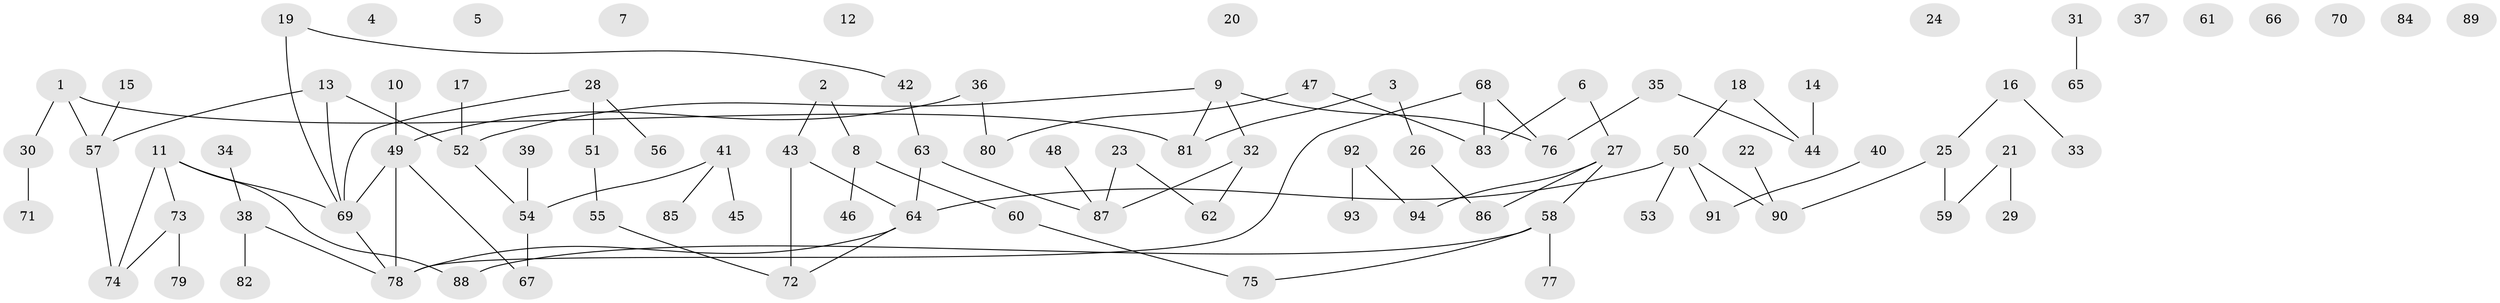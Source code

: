 // Generated by graph-tools (version 1.1) at 2025/25/03/09/25 03:25:18]
// undirected, 94 vertices, 96 edges
graph export_dot {
graph [start="1"]
  node [color=gray90,style=filled];
  1;
  2;
  3;
  4;
  5;
  6;
  7;
  8;
  9;
  10;
  11;
  12;
  13;
  14;
  15;
  16;
  17;
  18;
  19;
  20;
  21;
  22;
  23;
  24;
  25;
  26;
  27;
  28;
  29;
  30;
  31;
  32;
  33;
  34;
  35;
  36;
  37;
  38;
  39;
  40;
  41;
  42;
  43;
  44;
  45;
  46;
  47;
  48;
  49;
  50;
  51;
  52;
  53;
  54;
  55;
  56;
  57;
  58;
  59;
  60;
  61;
  62;
  63;
  64;
  65;
  66;
  67;
  68;
  69;
  70;
  71;
  72;
  73;
  74;
  75;
  76;
  77;
  78;
  79;
  80;
  81;
  82;
  83;
  84;
  85;
  86;
  87;
  88;
  89;
  90;
  91;
  92;
  93;
  94;
  1 -- 30;
  1 -- 57;
  1 -- 81;
  2 -- 8;
  2 -- 43;
  3 -- 26;
  3 -- 81;
  6 -- 27;
  6 -- 83;
  8 -- 46;
  8 -- 60;
  9 -- 32;
  9 -- 52;
  9 -- 76;
  9 -- 81;
  10 -- 49;
  11 -- 69;
  11 -- 73;
  11 -- 74;
  11 -- 88;
  13 -- 52;
  13 -- 57;
  13 -- 69;
  14 -- 44;
  15 -- 57;
  16 -- 25;
  16 -- 33;
  17 -- 52;
  18 -- 44;
  18 -- 50;
  19 -- 42;
  19 -- 69;
  21 -- 29;
  21 -- 59;
  22 -- 90;
  23 -- 62;
  23 -- 87;
  25 -- 59;
  25 -- 90;
  26 -- 86;
  27 -- 58;
  27 -- 86;
  27 -- 94;
  28 -- 51;
  28 -- 56;
  28 -- 69;
  30 -- 71;
  31 -- 65;
  32 -- 62;
  32 -- 87;
  34 -- 38;
  35 -- 44;
  35 -- 76;
  36 -- 49;
  36 -- 80;
  38 -- 78;
  38 -- 82;
  39 -- 54;
  40 -- 91;
  41 -- 45;
  41 -- 54;
  41 -- 85;
  42 -- 63;
  43 -- 64;
  43 -- 72;
  47 -- 80;
  47 -- 83;
  48 -- 87;
  49 -- 67;
  49 -- 69;
  49 -- 78;
  50 -- 53;
  50 -- 64;
  50 -- 90;
  50 -- 91;
  51 -- 55;
  52 -- 54;
  54 -- 67;
  55 -- 72;
  57 -- 74;
  58 -- 75;
  58 -- 77;
  58 -- 88;
  60 -- 75;
  63 -- 64;
  63 -- 87;
  64 -- 72;
  64 -- 78;
  68 -- 76;
  68 -- 78;
  68 -- 83;
  69 -- 78;
  73 -- 74;
  73 -- 79;
  92 -- 93;
  92 -- 94;
}
